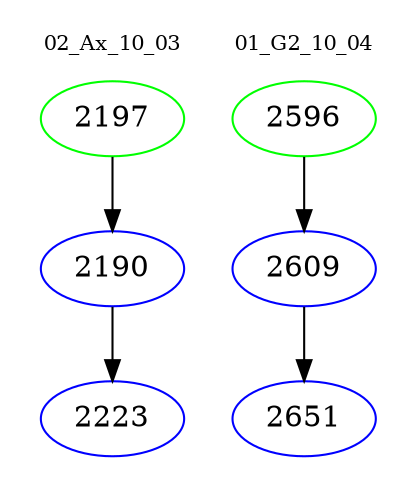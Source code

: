 digraph{
subgraph cluster_0 {
color = white
label = "02_Ax_10_03";
fontsize=10;
T0_2197 [label="2197", color="green"]
T0_2197 -> T0_2190 [color="black"]
T0_2190 [label="2190", color="blue"]
T0_2190 -> T0_2223 [color="black"]
T0_2223 [label="2223", color="blue"]
}
subgraph cluster_1 {
color = white
label = "01_G2_10_04";
fontsize=10;
T1_2596 [label="2596", color="green"]
T1_2596 -> T1_2609 [color="black"]
T1_2609 [label="2609", color="blue"]
T1_2609 -> T1_2651 [color="black"]
T1_2651 [label="2651", color="blue"]
}
}

